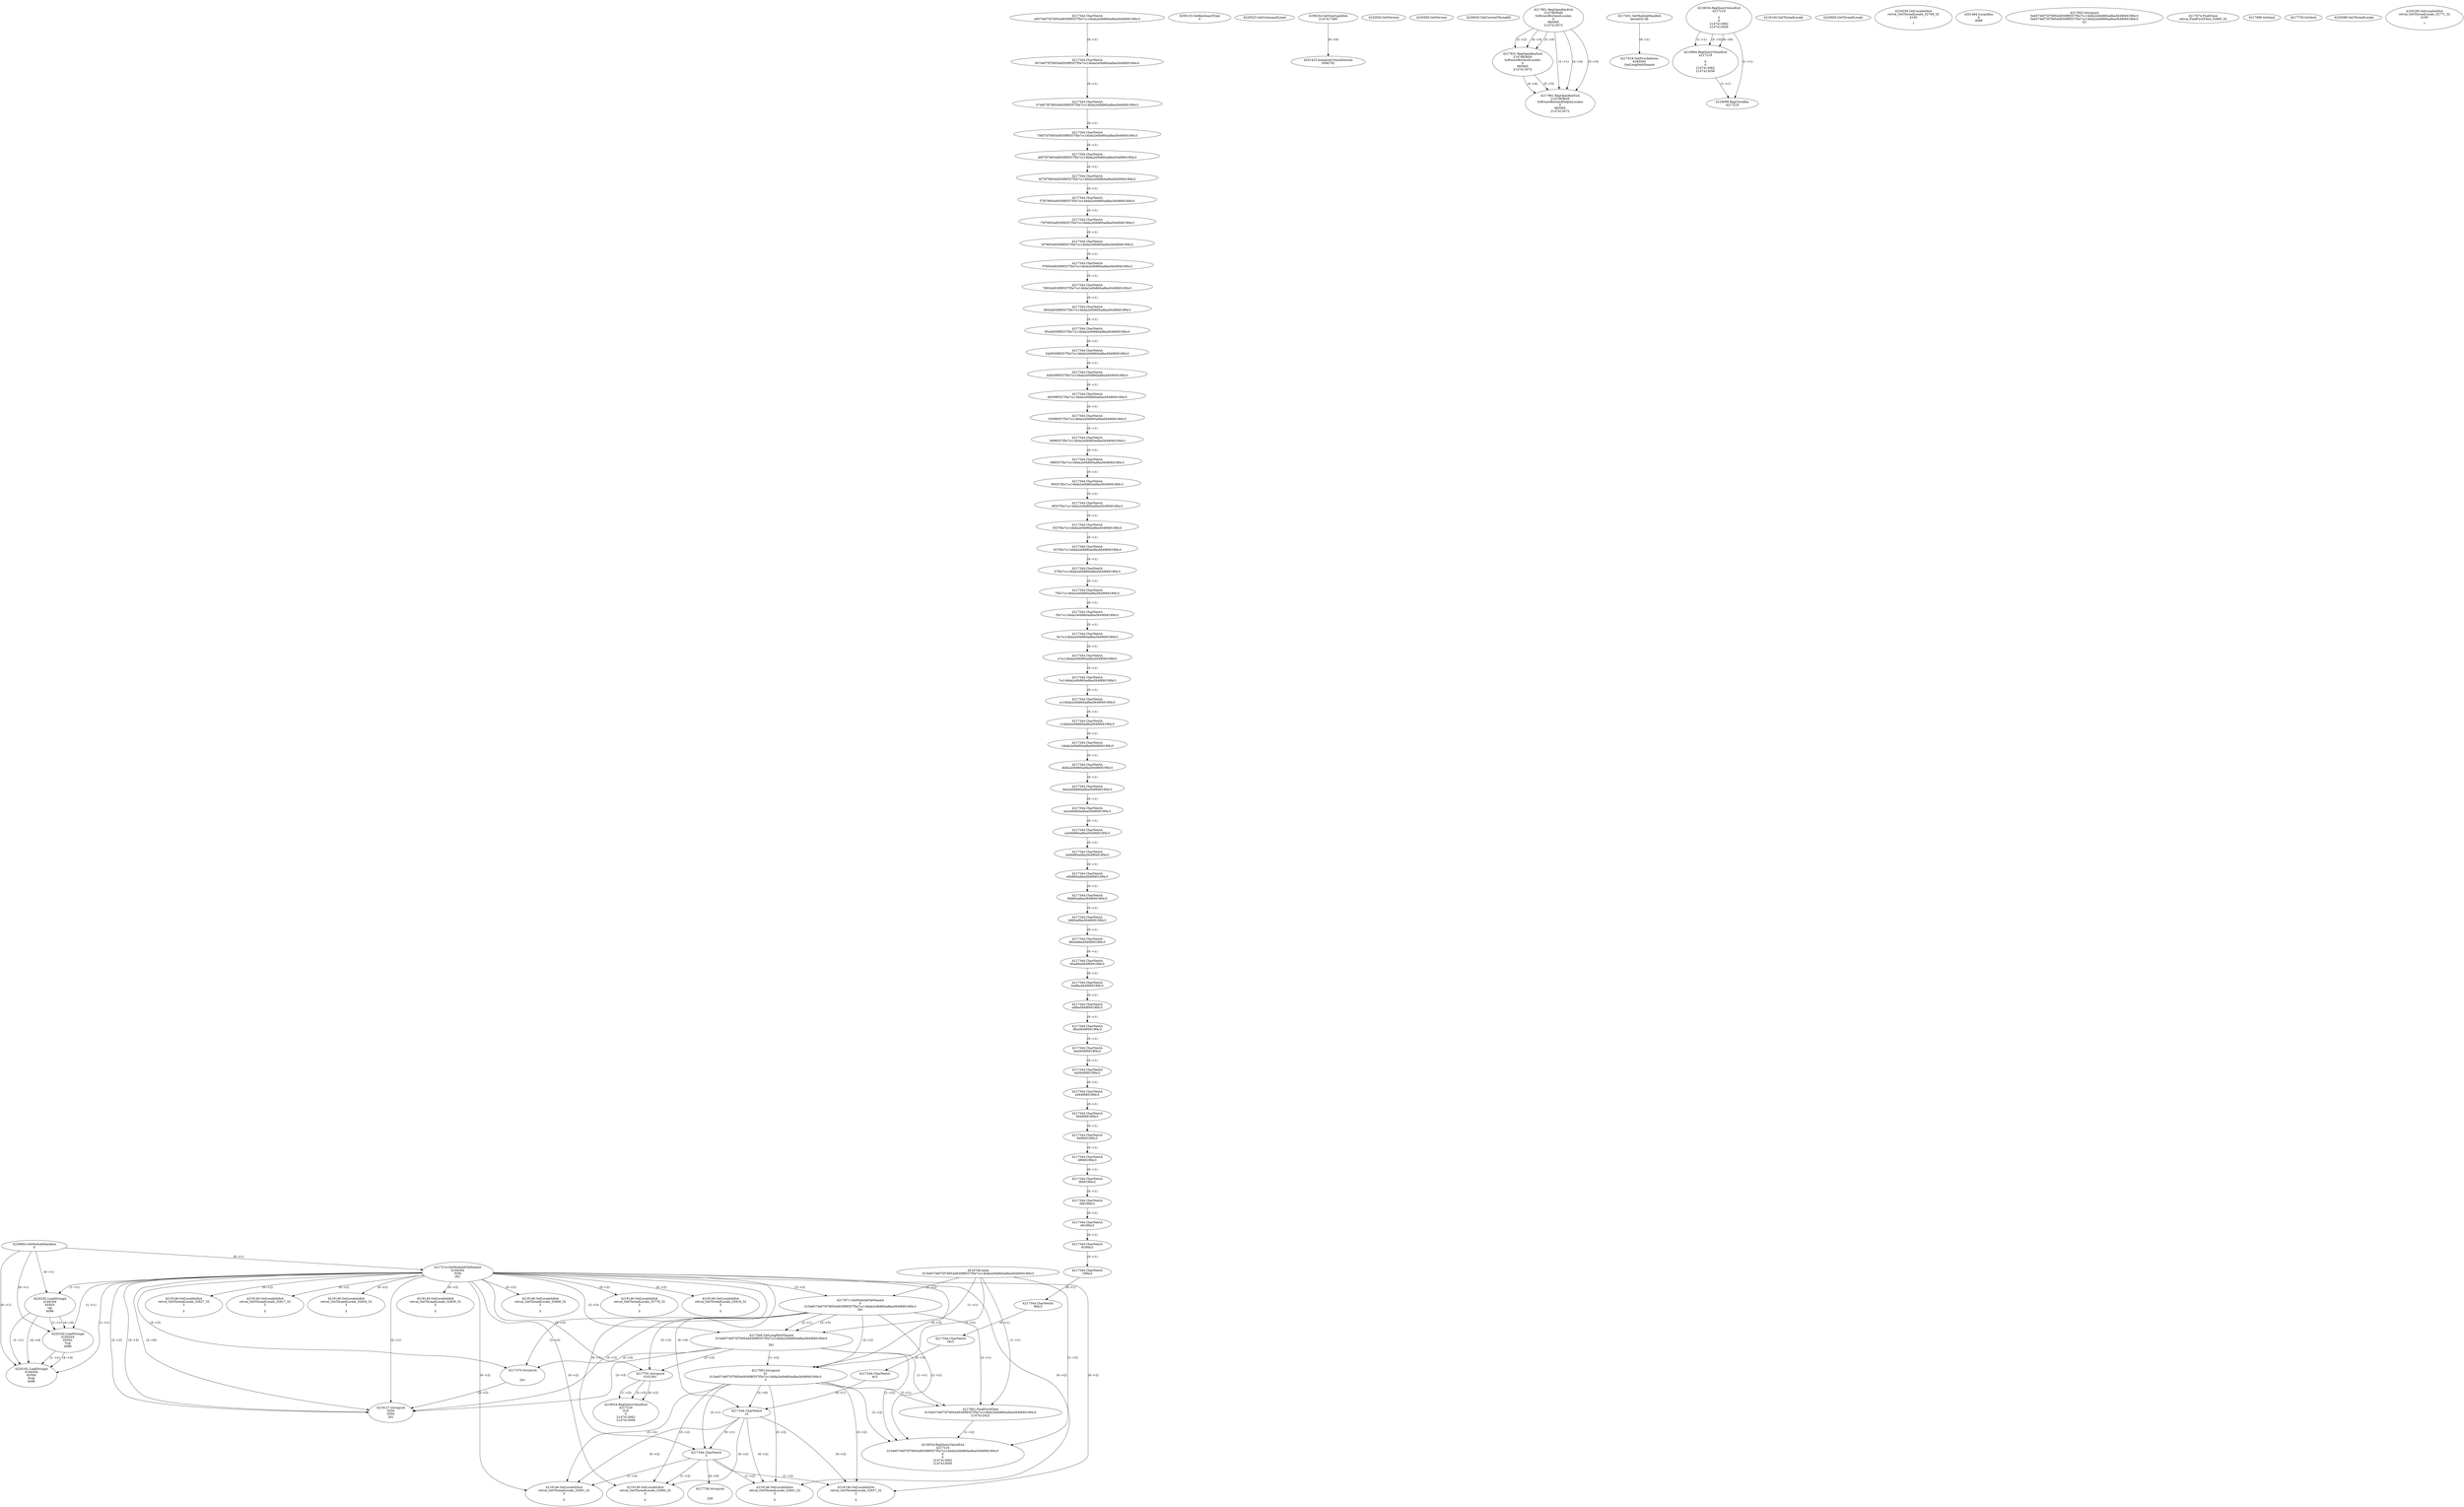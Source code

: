 // Global SCDG with merge call
digraph {
	0 [label="4516748.main
015e65746f75f78954d930f9f357f5e7cc14bda2e0b860adfea5649f4919f4c3"]
	1 [label="4220864.GetModuleHandleA
0"]
	2 [label="4209133.GetKeyboardType
0"]
	3 [label="4220523.GetCommandLineA
"]
	4 [label="4199254.GetStartupInfoA
2147417460"]
	5 [label="4220543.GetVersion
"]
	6 [label="4220560.GetVersion
"]
	7 [label="4220620.GetCurrentThreadId
"]
	8 [label="4217214.GetModuleFileNameA
4194304
PZM
261"]
	1 -> 8 [label="(0-->1)"]
	9 [label="4217871.GetModuleFileNameA
0
015e65746f75f78954d930f9f357f5e7cc14bda2e0b860adfea5649f4919f4c3
261"]
	0 -> 9 [label="(1-->2)"]
	8 -> 9 [label="(3-->3)"]
	10 [label="4217901.RegOpenKeyExA
2147483649
Software\Borland\Locales
0
983065
2147413072"]
	11 [label="4217931.RegOpenKeyExA
2147483650
Software\Borland\Locales
0
983065
2147413072"]
	10 -> 11 [label="(2-->2)"]
	10 -> 11 [label="(4-->4)"]
	10 -> 11 [label="(5-->5)"]
	12 [label="4217961.RegOpenKeyExA
2147483649
Software\Borland\Delphi\Locales
0
983065
2147413072"]
	10 -> 12 [label="(1-->1)"]
	10 -> 12 [label="(4-->4)"]
	11 -> 12 [label="(4-->4)"]
	10 -> 12 [label="(5-->5)"]
	11 -> 12 [label="(5-->5)"]
	13 [label="4217401.GetModuleHandleA
kernel32.dll"]
	14 [label="4217418.GetProcAddress
6295592
GetLongPathNameA"]
	13 -> 14 [label="(0-->1)"]
	15 [label="4217448.GetLongPathNameA
015e65746f75f78954d930f9f357f5e7cc14bda2e0b860adfea5649f4919f4c3

261"]
	0 -> 15 [label="(1-->1)"]
	9 -> 15 [label="(2-->1)"]
	8 -> 15 [label="(3-->3)"]
	9 -> 15 [label="(3-->3)"]
	16 [label="4217470.lstrcpynA


261"]
	8 -> 16 [label="(3-->3)"]
	9 -> 16 [label="(3-->3)"]
	15 -> 16 [label="(3-->3)"]
	17 [label="4218034.RegQueryValueExA
4217219

0
0
2147413062
2147413056"]
	18 [label="4218064.RegQueryValueExA
4217219

0
0
2147413062
2147413056"]
	17 -> 18 [label="(1-->1)"]
	17 -> 18 [label="(5-->5)"]
	17 -> 18 [label="(6-->6)"]
	19 [label="4218098.RegCloseKey
4217219"]
	17 -> 19 [label="(1-->1)"]
	18 -> 19 [label="(1-->1)"]
	20 [label="4218127.lstrcpynA
PZM
PZM
261"]
	8 -> 20 [label="(2-->1)"]
	8 -> 20 [label="(2-->2)"]
	8 -> 20 [label="(3-->3)"]
	9 -> 20 [label="(3-->3)"]
	15 -> 20 [label="(3-->3)"]
	16 -> 20 [label="(3-->3)"]
	8 -> 20 [label="(2-->0)"]
	21 [label="4218140.GetThreadLocale
"]
	22 [label="4218146.GetLocaleInfoA
retval_GetThreadLocale_32808_32
3

5"]
	8 -> 22 [label="(0-->2)"]
	23 [label="4220182.LoadStringA
4194304
65503
\v@
4096"]
	1 -> 23 [label="(0-->1)"]
	8 -> 23 [label="(1-->1)"]
	24 [label="4218146.GetLocaleInfoA
retval_GetThreadLocale_32778_32
3

5"]
	8 -> 24 [label="(0-->2)"]
	25 [label="4220182.LoadStringA
4194304
65502
Tv@
4096"]
	1 -> 25 [label="(0-->1)"]
	8 -> 25 [label="(1-->1)"]
	23 -> 25 [label="(1-->1)"]
	23 -> 25 [label="(4-->4)"]
	26 [label="4220182.LoadStringA
4194304
65500
Dv@
4096"]
	1 -> 26 [label="(0-->1)"]
	8 -> 26 [label="(1-->1)"]
	23 -> 26 [label="(1-->1)"]
	25 -> 26 [label="(1-->1)"]
	23 -> 26 [label="(4-->4)"]
	25 -> 26 [label="(4-->4)"]
	27 [label="4220605.GetThreadLocale
"]
	28 [label="4220258.GetLocaleInfoA
retval_GetThreadLocale_32768_32
4100

7"]
	29 [label="4218146.GetLocaleInfoA
retval_GetThreadLocale_32818_32
3

5"]
	8 -> 29 [label="(0-->2)"]
	30 [label="4201423.InitializeCriticalSection
5006792"]
	4 -> 30 [label="(0-->0)"]
	31 [label="4201484.LocalAlloc
0
4088"]
	32 [label="4217583.lstrcpynA
01
015e65746f75f78954d930f9f357f5e7cc14bda2e0b860adfea5649f4919f4c3
3"]
	0 -> 32 [label="(1-->2)"]
	9 -> 32 [label="(2-->2)"]
	15 -> 32 [label="(1-->2)"]
	8 -> 32 [label="(0-->3)"]
	33 [label="4217344.CharNextA
e65746f75f78954d930f9f357f5e7cc14bda2e0b860adfea5649f4919f4c3"]
	34 [label="4217344.CharNextA
65746f75f78954d930f9f357f5e7cc14bda2e0b860adfea5649f4919f4c3"]
	33 -> 34 [label="(0-->1)"]
	35 [label="4217344.CharNextA
5746f75f78954d930f9f357f5e7cc14bda2e0b860adfea5649f4919f4c3"]
	34 -> 35 [label="(0-->1)"]
	36 [label="4217344.CharNextA
746f75f78954d930f9f357f5e7cc14bda2e0b860adfea5649f4919f4c3"]
	35 -> 36 [label="(0-->1)"]
	37 [label="4217344.CharNextA
46f75f78954d930f9f357f5e7cc14bda2e0b860adfea5649f4919f4c3"]
	36 -> 37 [label="(0-->1)"]
	38 [label="4217344.CharNextA
6f75f78954d930f9f357f5e7cc14bda2e0b860adfea5649f4919f4c3"]
	37 -> 38 [label="(0-->1)"]
	39 [label="4217344.CharNextA
f75f78954d930f9f357f5e7cc14bda2e0b860adfea5649f4919f4c3"]
	38 -> 39 [label="(0-->1)"]
	40 [label="4217344.CharNextA
75f78954d930f9f357f5e7cc14bda2e0b860adfea5649f4919f4c3"]
	39 -> 40 [label="(0-->1)"]
	41 [label="4217344.CharNextA
5f78954d930f9f357f5e7cc14bda2e0b860adfea5649f4919f4c3"]
	40 -> 41 [label="(0-->1)"]
	42 [label="4217344.CharNextA
f78954d930f9f357f5e7cc14bda2e0b860adfea5649f4919f4c3"]
	41 -> 42 [label="(0-->1)"]
	43 [label="4217344.CharNextA
78954d930f9f357f5e7cc14bda2e0b860adfea5649f4919f4c3"]
	42 -> 43 [label="(0-->1)"]
	44 [label="4217344.CharNextA
8954d930f9f357f5e7cc14bda2e0b860adfea5649f4919f4c3"]
	43 -> 44 [label="(0-->1)"]
	45 [label="4217344.CharNextA
954d930f9f357f5e7cc14bda2e0b860adfea5649f4919f4c3"]
	44 -> 45 [label="(0-->1)"]
	46 [label="4217344.CharNextA
54d930f9f357f5e7cc14bda2e0b860adfea5649f4919f4c3"]
	45 -> 46 [label="(0-->1)"]
	47 [label="4217344.CharNextA
4d930f9f357f5e7cc14bda2e0b860adfea5649f4919f4c3"]
	46 -> 47 [label="(0-->1)"]
	48 [label="4217344.CharNextA
d930f9f357f5e7cc14bda2e0b860adfea5649f4919f4c3"]
	47 -> 48 [label="(0-->1)"]
	49 [label="4217344.CharNextA
930f9f357f5e7cc14bda2e0b860adfea5649f4919f4c3"]
	48 -> 49 [label="(0-->1)"]
	50 [label="4217344.CharNextA
30f9f357f5e7cc14bda2e0b860adfea5649f4919f4c3"]
	49 -> 50 [label="(0-->1)"]
	51 [label="4217344.CharNextA
0f9f357f5e7cc14bda2e0b860adfea5649f4919f4c3"]
	50 -> 51 [label="(0-->1)"]
	52 [label="4217344.CharNextA
f9f357f5e7cc14bda2e0b860adfea5649f4919f4c3"]
	51 -> 52 [label="(0-->1)"]
	53 [label="4217344.CharNextA
9f357f5e7cc14bda2e0b860adfea5649f4919f4c3"]
	52 -> 53 [label="(0-->1)"]
	54 [label="4217344.CharNextA
f357f5e7cc14bda2e0b860adfea5649f4919f4c3"]
	53 -> 54 [label="(0-->1)"]
	55 [label="4217344.CharNextA
357f5e7cc14bda2e0b860adfea5649f4919f4c3"]
	54 -> 55 [label="(0-->1)"]
	56 [label="4217344.CharNextA
57f5e7cc14bda2e0b860adfea5649f4919f4c3"]
	55 -> 56 [label="(0-->1)"]
	57 [label="4217344.CharNextA
7f5e7cc14bda2e0b860adfea5649f4919f4c3"]
	56 -> 57 [label="(0-->1)"]
	58 [label="4217344.CharNextA
f5e7cc14bda2e0b860adfea5649f4919f4c3"]
	57 -> 58 [label="(0-->1)"]
	59 [label="4217344.CharNextA
5e7cc14bda2e0b860adfea5649f4919f4c3"]
	58 -> 59 [label="(0-->1)"]
	60 [label="4217344.CharNextA
e7cc14bda2e0b860adfea5649f4919f4c3"]
	59 -> 60 [label="(0-->1)"]
	61 [label="4217344.CharNextA
7cc14bda2e0b860adfea5649f4919f4c3"]
	60 -> 61 [label="(0-->1)"]
	62 [label="4217344.CharNextA
cc14bda2e0b860adfea5649f4919f4c3"]
	61 -> 62 [label="(0-->1)"]
	63 [label="4217344.CharNextA
c14bda2e0b860adfea5649f4919f4c3"]
	62 -> 63 [label="(0-->1)"]
	64 [label="4217344.CharNextA
14bda2e0b860adfea5649f4919f4c3"]
	63 -> 64 [label="(0-->1)"]
	65 [label="4217344.CharNextA
4bda2e0b860adfea5649f4919f4c3"]
	64 -> 65 [label="(0-->1)"]
	66 [label="4217344.CharNextA
bda2e0b860adfea5649f4919f4c3"]
	65 -> 66 [label="(0-->1)"]
	67 [label="4217344.CharNextA
da2e0b860adfea5649f4919f4c3"]
	66 -> 67 [label="(0-->1)"]
	68 [label="4217344.CharNextA
a2e0b860adfea5649f4919f4c3"]
	67 -> 68 [label="(0-->1)"]
	69 [label="4217344.CharNextA
2e0b860adfea5649f4919f4c3"]
	68 -> 69 [label="(0-->1)"]
	70 [label="4217344.CharNextA
e0b860adfea5649f4919f4c3"]
	69 -> 70 [label="(0-->1)"]
	71 [label="4217344.CharNextA
0b860adfea5649f4919f4c3"]
	70 -> 71 [label="(0-->1)"]
	72 [label="4217344.CharNextA
b860adfea5649f4919f4c3"]
	71 -> 72 [label="(0-->1)"]
	73 [label="4217344.CharNextA
860adfea5649f4919f4c3"]
	72 -> 73 [label="(0-->1)"]
	74 [label="4217344.CharNextA
60adfea5649f4919f4c3"]
	73 -> 74 [label="(0-->1)"]
	75 [label="4217344.CharNextA
0adfea5649f4919f4c3"]
	74 -> 75 [label="(0-->1)"]
	76 [label="4217344.CharNextA
adfea5649f4919f4c3"]
	75 -> 76 [label="(0-->1)"]
	77 [label="4217344.CharNextA
dfea5649f4919f4c3"]
	76 -> 77 [label="(0-->1)"]
	78 [label="4217344.CharNextA
fea5649f4919f4c3"]
	77 -> 78 [label="(0-->1)"]
	79 [label="4217344.CharNextA
ea5649f4919f4c3"]
	78 -> 79 [label="(0-->1)"]
	80 [label="4217344.CharNextA
a5649f4919f4c3"]
	79 -> 80 [label="(0-->1)"]
	81 [label="4217344.CharNextA
5649f4919f4c3"]
	80 -> 81 [label="(0-->1)"]
	82 [label="4217344.CharNextA
649f4919f4c3"]
	81 -> 82 [label="(0-->1)"]
	83 [label="4217344.CharNextA
49f4919f4c3"]
	82 -> 83 [label="(0-->1)"]
	84 [label="4217344.CharNextA
9f4919f4c3"]
	83 -> 84 [label="(0-->1)"]
	85 [label="4217344.CharNextA
f4919f4c3"]
	84 -> 85 [label="(0-->1)"]
	86 [label="4217344.CharNextA
4919f4c3"]
	85 -> 86 [label="(0-->1)"]
	87 [label="4217344.CharNextA
919f4c3"]
	86 -> 87 [label="(0-->1)"]
	88 [label="4217344.CharNextA
19f4c3"]
	87 -> 88 [label="(0-->1)"]
	89 [label="4217344.CharNextA
9f4c3"]
	88 -> 89 [label="(0-->1)"]
	90 [label="4217344.CharNextA
f4c3"]
	89 -> 90 [label="(0-->1)"]
	91 [label="4217344.CharNextA
4c3"]
	90 -> 91 [label="(0-->1)"]
	92 [label="4217344.CharNextA
c3"]
	91 -> 92 [label="(0-->1)"]
	8 -> 92 [label="(0-->0)"]
	32 -> 92 [label="(3-->0)"]
	93 [label="4217344.CharNextA
3"]
	8 -> 93 [label="(0-->1)"]
	32 -> 93 [label="(3-->1)"]
	92 -> 93 [label="(0-->1)"]
	94 [label="4217642.lstrcpynA
5e65746f75f78954d930f9f357f5e7cc14bda2e0b860adfea5649f4919f4c3
5e65746f75f78954d930f9f357f5e7cc14bda2e0b860adfea5649f4919f4c3
63"]
	95 [label="4217661.FindFirstFileA
015e65746f75f78954d930f9f357f5e7cc14bda2e0b860adfea5649f4919f4c3
2147412422"]
	0 -> 95 [label="(1-->1)"]
	9 -> 95 [label="(2-->1)"]
	15 -> 95 [label="(1-->1)"]
	32 -> 95 [label="(2-->1)"]
	96 [label="4218034.RegQueryValueExA
4217219
015e65746f75f78954d930f9f357f5e7cc14bda2e0b860adfea5649f4919f4c3
0
0
2147413062
2147413056"]
	0 -> 96 [label="(1-->2)"]
	9 -> 96 [label="(2-->2)"]
	15 -> 96 [label="(1-->2)"]
	32 -> 96 [label="(2-->2)"]
	95 -> 96 [label="(1-->2)"]
	97 [label="4218146.GetLocaleInfoA
retval_GetThreadLocale_32890_32
3

5"]
	8 -> 97 [label="(0-->2)"]
	32 -> 97 [label="(3-->2)"]
	92 -> 97 [label="(0-->2)"]
	93 -> 97 [label="(1-->2)"]
	98 [label="4218146.GetLocaleInfoA
retval_GetThreadLocale_32827_32
3

5"]
	8 -> 98 [label="(0-->2)"]
	99 [label="4218146.GetLocaleInfoA
retval_GetThreadLocale_32817_32
3

5"]
	8 -> 99 [label="(0-->2)"]
	100 [label="4218146.GetLocaleInfoA
retval_GetThreadLocale_32901_32
3

5"]
	8 -> 100 [label="(0-->2)"]
	32 -> 100 [label="(3-->2)"]
	92 -> 100 [label="(0-->2)"]
	93 -> 100 [label="(1-->2)"]
	101 [label="4218146.GetLocaleInfoA
retval_GetThreadLocale_32834_32
3

5"]
	8 -> 101 [label="(0-->2)"]
	102 [label="4217674.FindClose
retval_FindFirstFileA_32885_32"]
	103 [label="4217686.lstrlenA
"]
	104 [label="4217738.lstrcpynA


258"]
	93 -> 104 [label="(0-->0)"]
	105 [label="4217750.lstrlenA
"]
	106 [label="4217791.lstrcpynA
01\
01\
261"]
	8 -> 106 [label="(3-->3)"]
	9 -> 106 [label="(3-->3)"]
	15 -> 106 [label="(3-->3)"]
	107 [label="4218034.RegQueryValueExA
4217219
01\
0
0
2147413062
2147413056"]
	106 -> 107 [label="(1-->2)"]
	106 -> 107 [label="(2-->2)"]
	106 -> 107 [label="(0-->2)"]
	108 [label="4218146.GetLocaleInfoA
retval_GetThreadLocale_32941_32
3

5"]
	8 -> 108 [label="(0-->2)"]
	32 -> 108 [label="(3-->2)"]
	92 -> 108 [label="(0-->2)"]
	93 -> 108 [label="(1-->2)"]
	109 [label="4218146.GetLocaleInfoA
retval_GetThreadLocale_32839_32
3

5"]
	8 -> 109 [label="(0-->2)"]
	110 [label="4220588.GetThreadLocale
"]
	111 [label="4220258.GetLocaleInfoA
retval_GetThreadLocale_32771_32
4100

7"]
	112 [label="4218146.GetLocaleInfoA
retval_GetThreadLocale_32937_32
3

5"]
	8 -> 112 [label="(0-->2)"]
	32 -> 112 [label="(3-->2)"]
	92 -> 112 [label="(0-->2)"]
	93 -> 112 [label="(1-->2)"]
}
